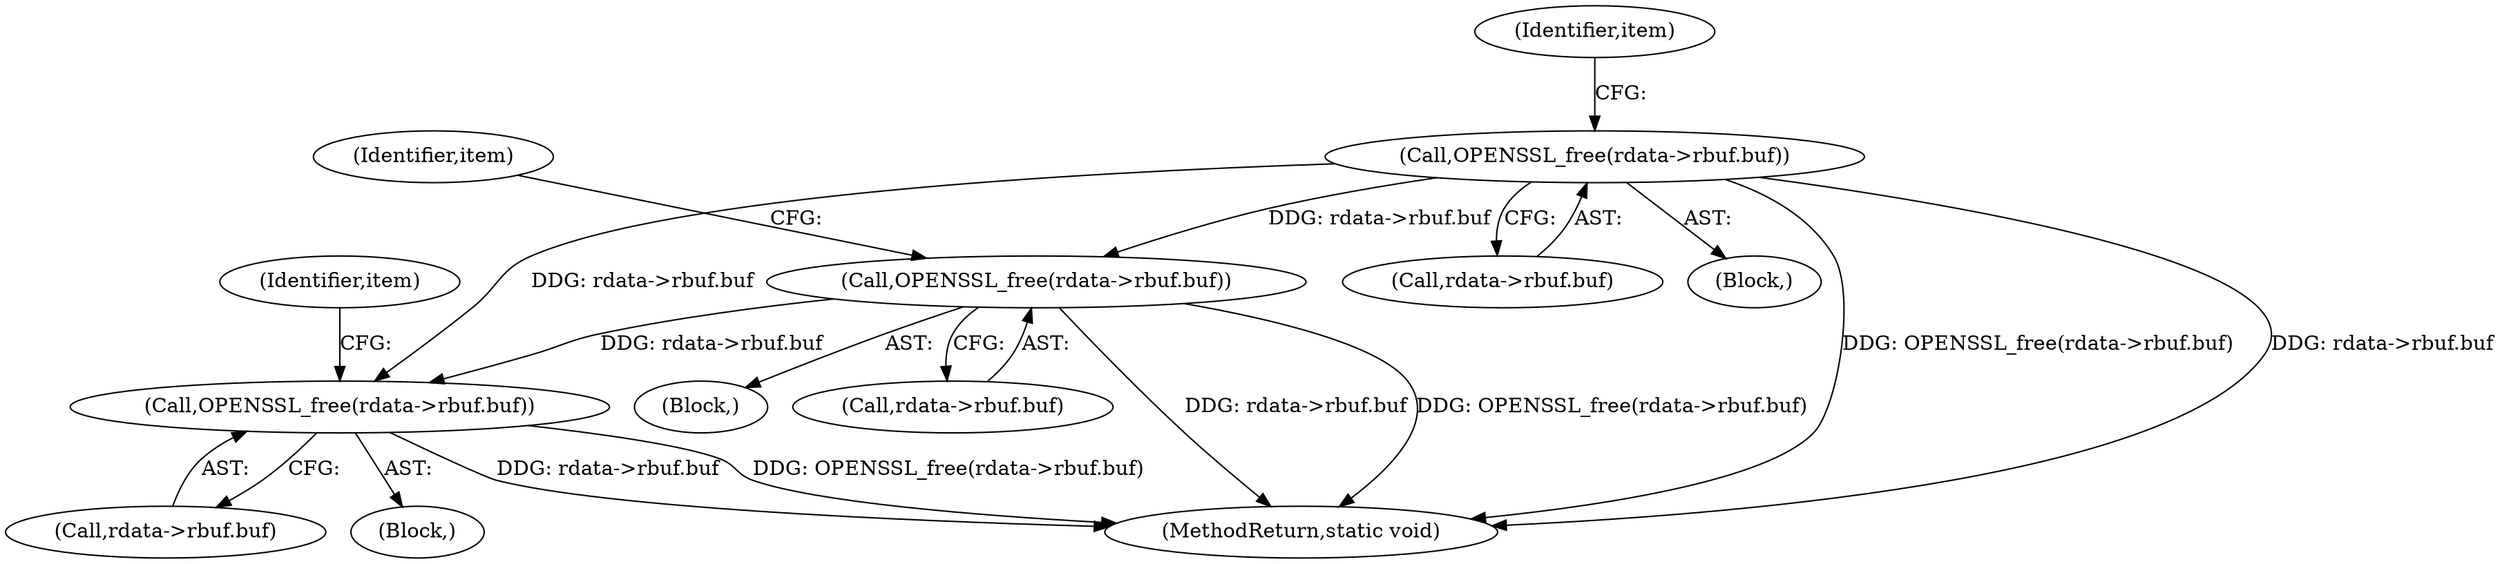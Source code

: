 digraph "0_openssl_470990fee0182566d439ef7e82d1abf18b7085d7@API" {
"1000274" [label="(Call,OPENSSL_free(rdata->rbuf.buf))"];
"1000140" [label="(Call,OPENSSL_free(rdata->rbuf.buf))"];
"1000180" [label="(Call,OPENSSL_free(rdata->rbuf.buf))"];
"1000141" [label="(Call,rdata->rbuf.buf)"];
"1000180" [label="(Call,OPENSSL_free(rdata->rbuf.buf))"];
"1000181" [label="(Call,rdata->rbuf.buf)"];
"1000139" [label="(Block,)"];
"1000275" [label="(Call,rdata->rbuf.buf)"];
"1000140" [label="(Call,OPENSSL_free(rdata->rbuf.buf))"];
"1000188" [label="(Identifier,item)"];
"1000282" [label="(Identifier,item)"];
"1000286" [label="(MethodReturn,static void)"];
"1000273" [label="(Block,)"];
"1000148" [label="(Identifier,item)"];
"1000274" [label="(Call,OPENSSL_free(rdata->rbuf.buf))"];
"1000179" [label="(Block,)"];
"1000274" -> "1000273"  [label="AST: "];
"1000274" -> "1000275"  [label="CFG: "];
"1000275" -> "1000274"  [label="AST: "];
"1000282" -> "1000274"  [label="CFG: "];
"1000274" -> "1000286"  [label="DDG: rdata->rbuf.buf"];
"1000274" -> "1000286"  [label="DDG: OPENSSL_free(rdata->rbuf.buf)"];
"1000140" -> "1000274"  [label="DDG: rdata->rbuf.buf"];
"1000180" -> "1000274"  [label="DDG: rdata->rbuf.buf"];
"1000140" -> "1000139"  [label="AST: "];
"1000140" -> "1000141"  [label="CFG: "];
"1000141" -> "1000140"  [label="AST: "];
"1000148" -> "1000140"  [label="CFG: "];
"1000140" -> "1000286"  [label="DDG: rdata->rbuf.buf"];
"1000140" -> "1000286"  [label="DDG: OPENSSL_free(rdata->rbuf.buf)"];
"1000140" -> "1000180"  [label="DDG: rdata->rbuf.buf"];
"1000180" -> "1000179"  [label="AST: "];
"1000180" -> "1000181"  [label="CFG: "];
"1000181" -> "1000180"  [label="AST: "];
"1000188" -> "1000180"  [label="CFG: "];
"1000180" -> "1000286"  [label="DDG: rdata->rbuf.buf"];
"1000180" -> "1000286"  [label="DDG: OPENSSL_free(rdata->rbuf.buf)"];
}
